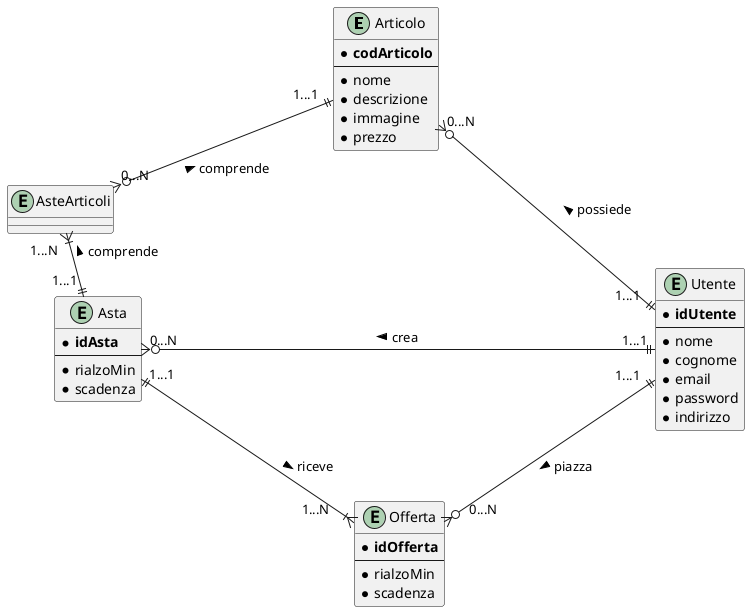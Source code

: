 @startuml
' https://plantuml.com/ie-diagram
skinparam linetype polyline
skinparam nodesep 300
skinparam ranksep 1

entity Articolo {
  * **codArticolo**
  --
  * nome
  * descrizione
  * immagine
  * prezzo
}

entity Utente {
    * **idUtente**
    --
    * nome
    * cognome
    * email
    * password
    * indirizzo
}

entity Offerta {
    * **idOfferta**
    --
    * rialzoMin
    * scadenza
}

entity Asta {
    * **idAsta**
    --
    * rialzoMin
    * scadenza
}

entity AsteArticoli {
}

Articolo "0...N" }o-d-|| "1...1  " Utente : possiede <
Articolo "1...1  " ||-d-o{ "0...N " AsteArticoli : comprende <
AsteArticoli "1...N  " }|-d-|| "1...1 " Asta : comprende <
Utente "1...1" ||-l-o{ "0...N" Asta : crea >
Utente "1...1  " ||-d-o{ "     0...N " Offerta : piazza >
Asta "1...1" ||--d--|{ "1...N     " Offerta : riceve >

@enduml
